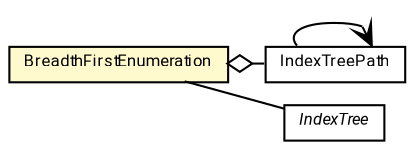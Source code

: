#!/usr/local/bin/dot
#
# Class diagram 
# Generated by UMLGraph version R5_7_2-60-g0e99a6 (http://www.spinellis.gr/umlgraph/)
#

digraph G {
	graph [fontnames="svg"]
	edge [fontname="Roboto",fontsize=7,labelfontname="Roboto",labelfontsize=7,color="black"];
	node [fontname="Roboto",fontcolor="black",fontsize=8,shape=plaintext,margin=0,width=0,height=0];
	nodesep=0.15;
	ranksep=0.25;
	rankdir=LR;
	// de.lmu.ifi.dbs.elki.index.tree.IndexTreePath<E extends de.lmu.ifi.dbs.elki.index.tree.Entry>
	c1942393 [label=<<table title="de.lmu.ifi.dbs.elki.index.tree.IndexTreePath" border="0" cellborder="1" cellspacing="0" cellpadding="2" href="IndexTreePath.html" target="_parent">
		<tr><td><table border="0" cellspacing="0" cellpadding="1">
		<tr><td align="center" balign="center"> <font face="Roboto">IndexTreePath</font> </td></tr>
		</table></td></tr>
		</table>>, URL="IndexTreePath.html"];
	// de.lmu.ifi.dbs.elki.index.tree.IndexTree<N extends de.lmu.ifi.dbs.elki.index.tree.Node<E>, E extends de.lmu.ifi.dbs.elki.index.tree.Entry>
	c1942397 [label=<<table title="de.lmu.ifi.dbs.elki.index.tree.IndexTree" border="0" cellborder="1" cellspacing="0" cellpadding="2" href="IndexTree.html" target="_parent">
		<tr><td><table border="0" cellspacing="0" cellpadding="1">
		<tr><td align="center" balign="center"> <font face="Roboto"><i>IndexTree</i></font> </td></tr>
		</table></td></tr>
		</table>>, URL="IndexTree.html"];
	// de.lmu.ifi.dbs.elki.index.tree.BreadthFirstEnumeration<N extends de.lmu.ifi.dbs.elki.index.tree.Node<E>, E extends de.lmu.ifi.dbs.elki.index.tree.Entry>
	c1942399 [label=<<table title="de.lmu.ifi.dbs.elki.index.tree.BreadthFirstEnumeration" border="0" cellborder="1" cellspacing="0" cellpadding="2" bgcolor="lemonChiffon" href="BreadthFirstEnumeration.html" target="_parent">
		<tr><td><table border="0" cellspacing="0" cellpadding="1">
		<tr><td align="center" balign="center"> <font face="Roboto">BreadthFirstEnumeration</font> </td></tr>
		</table></td></tr>
		</table>>, URL="BreadthFirstEnumeration.html"];
	// de.lmu.ifi.dbs.elki.index.tree.BreadthFirstEnumeration<N extends de.lmu.ifi.dbs.elki.index.tree.Node<E>, E extends de.lmu.ifi.dbs.elki.index.tree.Entry> has de.lmu.ifi.dbs.elki.index.tree.IndexTreePath<E extends de.lmu.ifi.dbs.elki.index.tree.Entry>
	c1942399 -> c1942393 [arrowhead=none,arrowtail=ediamond,dir=back,weight=4];
	// de.lmu.ifi.dbs.elki.index.tree.BreadthFirstEnumeration<N extends de.lmu.ifi.dbs.elki.index.tree.Node<E>, E extends de.lmu.ifi.dbs.elki.index.tree.Entry> assoc de.lmu.ifi.dbs.elki.index.tree.IndexTree<N extends de.lmu.ifi.dbs.elki.index.tree.Node<E>, E extends de.lmu.ifi.dbs.elki.index.tree.Entry>
	c1942399 -> c1942397 [arrowhead=none,weight=2];
	// de.lmu.ifi.dbs.elki.index.tree.IndexTreePath<E extends de.lmu.ifi.dbs.elki.index.tree.Entry> navassoc de.lmu.ifi.dbs.elki.index.tree.IndexTreePath<E extends de.lmu.ifi.dbs.elki.index.tree.Entry>
	c1942393 -> c1942393 [arrowhead=open,weight=1];
}

